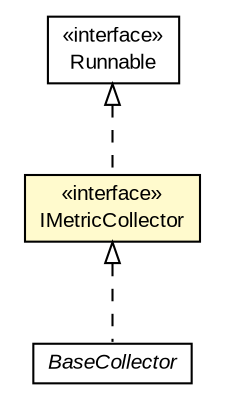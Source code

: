 #!/usr/local/bin/dot
#
# Class diagram 
# Generated by UMLGraph version R5_6-24-gf6e263 (http://www.umlgraph.org/)
#

digraph G {
	edge [fontname="arial",fontsize=10,labelfontname="arial",labelfontsize=10];
	node [fontname="arial",fontsize=10,shape=plaintext];
	nodesep=0.25;
	ranksep=0.5;
	// com.mycompany.task1.metric.interfaces.IMetricCollector
	c221 [label=<<table title="com.mycompany.task1.metric.interfaces.IMetricCollector" border="0" cellborder="1" cellspacing="0" cellpadding="2" port="p" bgcolor="lemonChiffon" href="./IMetricCollector.html">
		<tr><td><table border="0" cellspacing="0" cellpadding="1">
<tr><td align="center" balign="center"> &#171;interface&#187; </td></tr>
<tr><td align="center" balign="center"> IMetricCollector </td></tr>
		</table></td></tr>
		</table>>, URL="./IMetricCollector.html", fontname="arial", fontcolor="black", fontsize=10.0];
	// com.mycompany.task1.metric.interfaces.BaseCollector
	c222 [label=<<table title="com.mycompany.task1.metric.interfaces.BaseCollector" border="0" cellborder="1" cellspacing="0" cellpadding="2" port="p" href="./BaseCollector.html">
		<tr><td><table border="0" cellspacing="0" cellpadding="1">
<tr><td align="center" balign="center"><font face="arial italic"> BaseCollector </font></td></tr>
		</table></td></tr>
		</table>>, URL="./BaseCollector.html", fontname="arial", fontcolor="black", fontsize=10.0];
	//com.mycompany.task1.metric.interfaces.IMetricCollector implements java.lang.Runnable
	c226:p -> c221:p [dir=back,arrowtail=empty,style=dashed];
	//com.mycompany.task1.metric.interfaces.BaseCollector implements com.mycompany.task1.metric.interfaces.IMetricCollector
	c221:p -> c222:p [dir=back,arrowtail=empty,style=dashed];
	// java.lang.Runnable
	c226 [label=<<table title="java.lang.Runnable" border="0" cellborder="1" cellspacing="0" cellpadding="2" port="p" href="http://java.sun.com/j2se/1.4.2/docs/api/java/lang/Runnable.html">
		<tr><td><table border="0" cellspacing="0" cellpadding="1">
<tr><td align="center" balign="center"> &#171;interface&#187; </td></tr>
<tr><td align="center" balign="center"> Runnable </td></tr>
		</table></td></tr>
		</table>>, URL="http://java.sun.com/j2se/1.4.2/docs/api/java/lang/Runnable.html", fontname="arial", fontcolor="black", fontsize=10.0];
}

